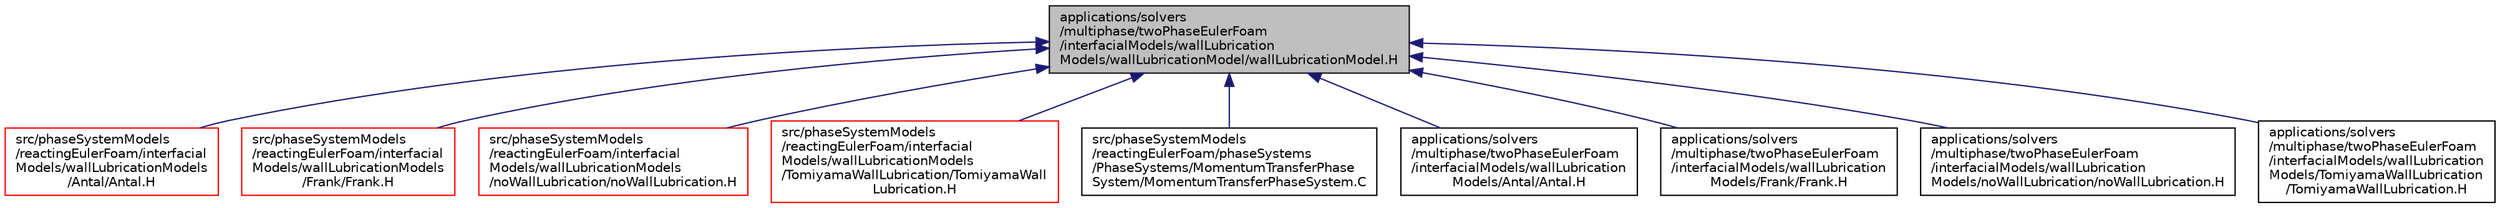 digraph "applications/solvers/multiphase/twoPhaseEulerFoam/interfacialModels/wallLubricationModels/wallLubricationModel/wallLubricationModel.H"
{
  bgcolor="transparent";
  edge [fontname="Helvetica",fontsize="10",labelfontname="Helvetica",labelfontsize="10"];
  node [fontname="Helvetica",fontsize="10",shape=record];
  Node1 [label="applications/solvers\l/multiphase/twoPhaseEulerFoam\l/interfacialModels/wallLubrication\lModels/wallLubricationModel/wallLubricationModel.H",height=0.2,width=0.4,color="black", fillcolor="grey75", style="filled" fontcolor="black"];
  Node1 -> Node2 [dir="back",color="midnightblue",fontsize="10",style="solid",fontname="Helvetica"];
  Node2 [label="src/phaseSystemModels\l/reactingEulerFoam/interfacial\lModels/wallLubricationModels\l/Antal/Antal.H",height=0.2,width=0.4,color="red",URL="$src_2phaseSystemModels_2reactingEulerFoam_2interfacialModels_2wallLubricationModels_2Antal_2Antal_8H.html"];
  Node1 -> Node3 [dir="back",color="midnightblue",fontsize="10",style="solid",fontname="Helvetica"];
  Node3 [label="src/phaseSystemModels\l/reactingEulerFoam/interfacial\lModels/wallLubricationModels\l/Frank/Frank.H",height=0.2,width=0.4,color="red",URL="$src_2phaseSystemModels_2reactingEulerFoam_2interfacialModels_2wallLubricationModels_2Frank_2Frank_8H.html"];
  Node1 -> Node4 [dir="back",color="midnightblue",fontsize="10",style="solid",fontname="Helvetica"];
  Node4 [label="src/phaseSystemModels\l/reactingEulerFoam/interfacial\lModels/wallLubricationModels\l/noWallLubrication/noWallLubrication.H",height=0.2,width=0.4,color="red",URL="$src_2phaseSystemModels_2reactingEulerFoam_2interfacialModels_2wallLubricationModels_2noWallLubrication_2noWallLubrication_8H.html"];
  Node1 -> Node5 [dir="back",color="midnightblue",fontsize="10",style="solid",fontname="Helvetica"];
  Node5 [label="src/phaseSystemModels\l/reactingEulerFoam/interfacial\lModels/wallLubricationModels\l/TomiyamaWallLubrication/TomiyamaWall\lLubrication.H",height=0.2,width=0.4,color="red",URL="$src_2phaseSystemModels_2reactingEulerFoam_2interfacialModels_2wallLubricationModels_2TomiyamaWal137c01fba460b1e78d7e33c5a054721e.html"];
  Node1 -> Node6 [dir="back",color="midnightblue",fontsize="10",style="solid",fontname="Helvetica"];
  Node6 [label="src/phaseSystemModels\l/reactingEulerFoam/phaseSystems\l/PhaseSystems/MomentumTransferPhase\lSystem/MomentumTransferPhaseSystem.C",height=0.2,width=0.4,color="black",URL="$MomentumTransferPhaseSystem_8C.html"];
  Node1 -> Node7 [dir="back",color="midnightblue",fontsize="10",style="solid",fontname="Helvetica"];
  Node7 [label="applications/solvers\l/multiphase/twoPhaseEulerFoam\l/interfacialModels/wallLubrication\lModels/Antal/Antal.H",height=0.2,width=0.4,color="black",URL="$applications_2solvers_2multiphase_2twoPhaseEulerFoam_2interfacialModels_2wallLubricationModels_2Antal_2Antal_8H.html"];
  Node1 -> Node8 [dir="back",color="midnightblue",fontsize="10",style="solid",fontname="Helvetica"];
  Node8 [label="applications/solvers\l/multiphase/twoPhaseEulerFoam\l/interfacialModels/wallLubrication\lModels/Frank/Frank.H",height=0.2,width=0.4,color="black",URL="$applications_2solvers_2multiphase_2twoPhaseEulerFoam_2interfacialModels_2wallLubricationModels_2Frank_2Frank_8H.html"];
  Node1 -> Node9 [dir="back",color="midnightblue",fontsize="10",style="solid",fontname="Helvetica"];
  Node9 [label="applications/solvers\l/multiphase/twoPhaseEulerFoam\l/interfacialModels/wallLubrication\lModels/noWallLubrication/noWallLubrication.H",height=0.2,width=0.4,color="black",URL="$applications_2solvers_2multiphase_2twoPhaseEulerFoam_2interfacialModels_2wallLubricationModels_2df50fa5f741117c1c8c26f2b52333973.html"];
  Node1 -> Node10 [dir="back",color="midnightblue",fontsize="10",style="solid",fontname="Helvetica"];
  Node10 [label="applications/solvers\l/multiphase/twoPhaseEulerFoam\l/interfacialModels/wallLubrication\lModels/TomiyamaWallLubrication\l/TomiyamaWallLubrication.H",height=0.2,width=0.4,color="black",URL="$applications_2solvers_2multiphase_2twoPhaseEulerFoam_2interfacialModels_2wallLubricationModels_2d27626ff97617079b0f1ff01a8ca6d3c.html"];
}
